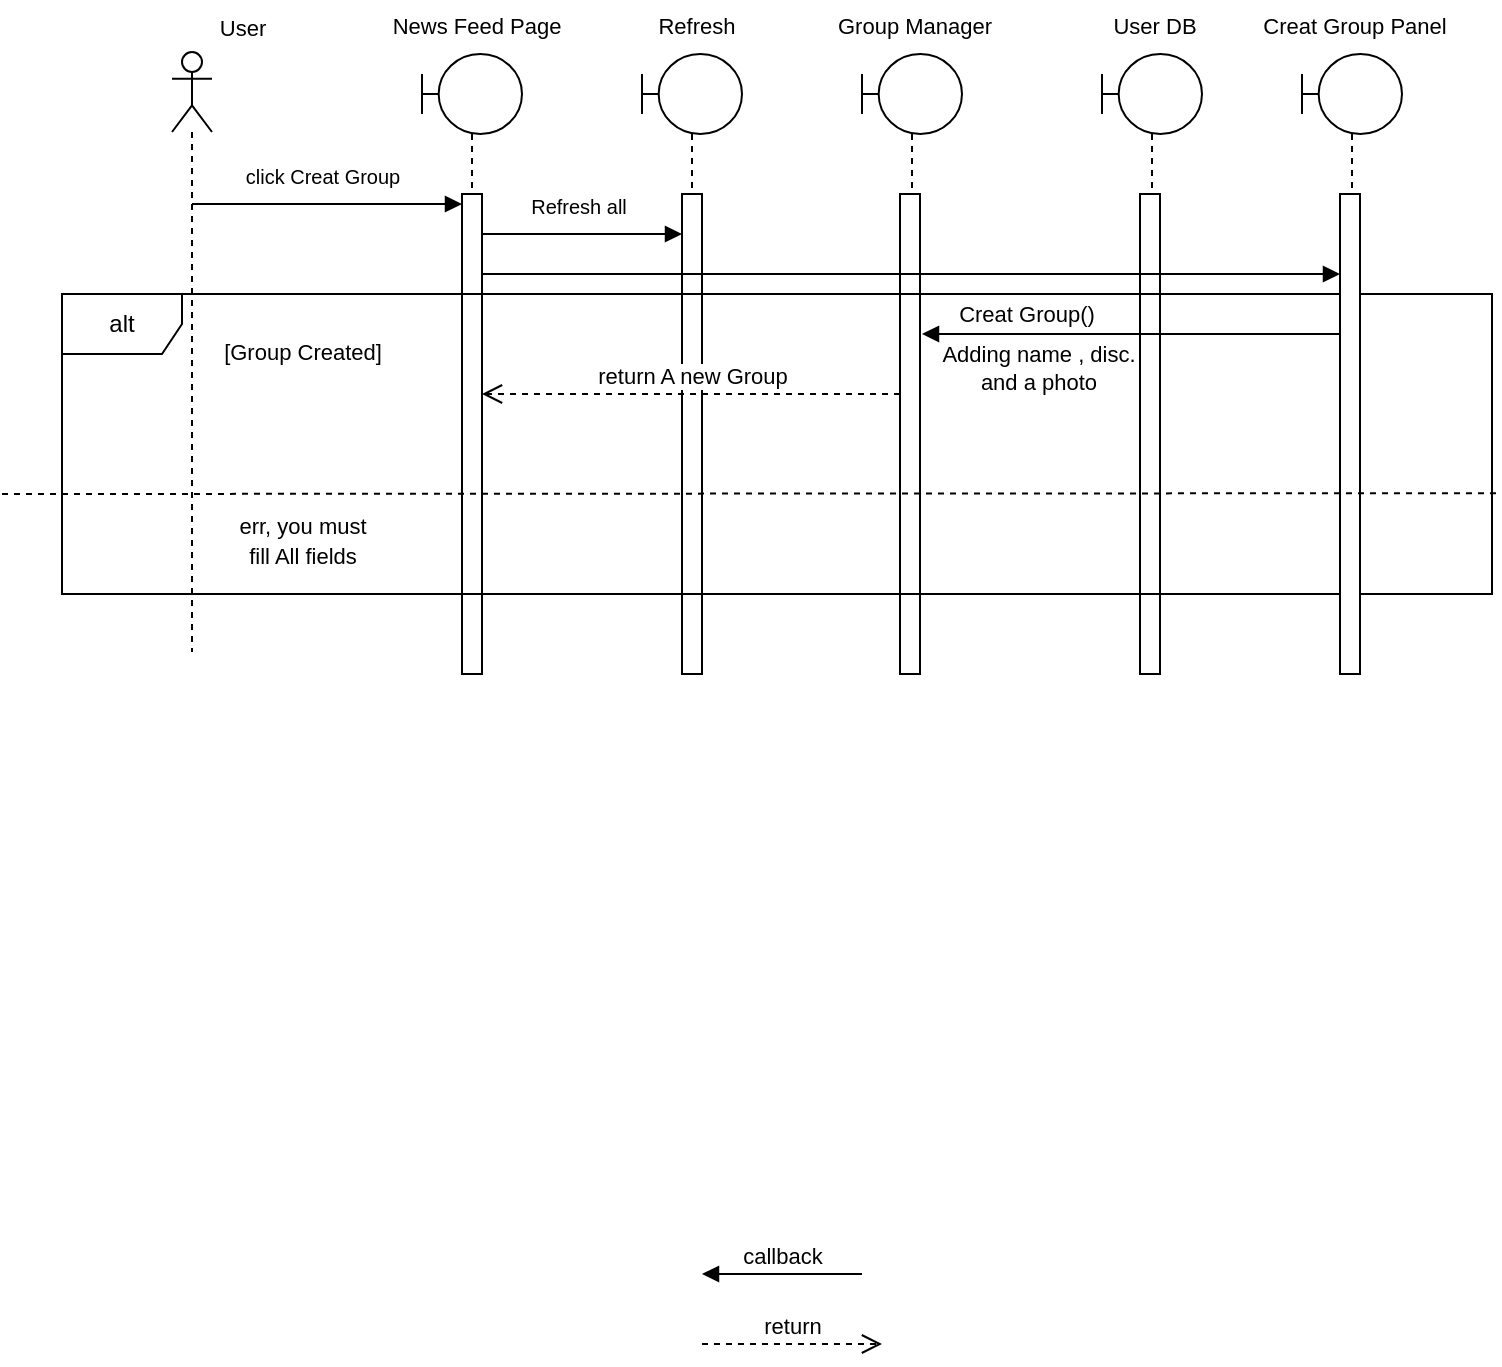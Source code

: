 <mxfile version="25.0.2">
  <diagram name="Page-1" id="donQDvCfuvcuXtyw7rYW">
    <mxGraphModel dx="1050" dy="621" grid="1" gridSize="10" guides="1" tooltips="1" connect="1" arrows="1" fold="1" page="1" pageScale="1" pageWidth="1169" pageHeight="827" math="0" shadow="0">
      <root>
        <mxCell id="0" />
        <mxCell id="1" parent="0" />
        <mxCell id="J9KB_oPN2-QWVoejYxuy-1" value="" style="shape=umlLifeline;perimeter=lifelinePerimeter;whiteSpace=wrap;html=1;container=1;dropTarget=0;collapsible=0;recursiveResize=0;outlineConnect=0;portConstraint=eastwest;newEdgeStyle={&quot;curved&quot;:0,&quot;rounded&quot;:0};participant=umlActor;" parent="1" vertex="1">
          <mxGeometry x="195" y="119" width="20" height="300" as="geometry" />
        </mxCell>
        <mxCell id="J9KB_oPN2-QWVoejYxuy-2" value="&lt;span style=&quot;font-weight: normal;&quot;&gt;&lt;font style=&quot;font-size: 11px;&quot;&gt;User&lt;/font&gt;&lt;/span&gt;" style="text;align=center;fontStyle=1;verticalAlign=middle;spacingLeft=3;spacingRight=3;strokeColor=none;rotatable=0;points=[[0,0.5],[1,0.5]];portConstraint=eastwest;html=1;" parent="1" vertex="1">
          <mxGeometry x="215" y="94" width="30" height="26" as="geometry" />
        </mxCell>
        <mxCell id="J9KB_oPN2-QWVoejYxuy-3" value="" style="html=1;points=[[0,0,0,0,5],[0,1,0,0,-5],[1,0,0,0,5],[1,1,0,0,-5]];perimeter=orthogonalPerimeter;outlineConnect=0;targetShapes=umlLifeline;portConstraint=eastwest;newEdgeStyle={&quot;curved&quot;:0,&quot;rounded&quot;:0};" parent="1" vertex="1">
          <mxGeometry x="340" y="190" width="10" height="240" as="geometry" />
        </mxCell>
        <mxCell id="J9KB_oPN2-QWVoejYxuy-4" value="callback" style="html=1;verticalAlign=bottom;endArrow=block;curved=0;rounded=0;" parent="1" edge="1">
          <mxGeometry relative="1" as="geometry">
            <mxPoint x="540" y="730" as="sourcePoint" />
            <mxPoint x="460" y="730" as="targetPoint" />
          </mxGeometry>
        </mxCell>
        <mxCell id="J9KB_oPN2-QWVoejYxuy-5" value="return" style="html=1;verticalAlign=bottom;endArrow=open;dashed=1;endSize=8;curved=0;rounded=0;exitX=1;exitY=1;exitDx=0;exitDy=-5;" parent="1" edge="1">
          <mxGeometry relative="1" as="geometry">
            <mxPoint x="550" y="765" as="targetPoint" />
            <mxPoint x="460" y="765" as="sourcePoint" />
          </mxGeometry>
        </mxCell>
        <mxCell id="J9KB_oPN2-QWVoejYxuy-6" value="" style="shape=umlLifeline;perimeter=lifelinePerimeter;whiteSpace=wrap;html=1;container=1;dropTarget=0;collapsible=0;recursiveResize=0;outlineConnect=0;portConstraint=eastwest;newEdgeStyle={&quot;curved&quot;:0,&quot;rounded&quot;:0};participant=umlBoundary;" parent="1" vertex="1">
          <mxGeometry x="320" y="120" width="50" height="70" as="geometry" />
        </mxCell>
        <mxCell id="J9KB_oPN2-QWVoejYxuy-7" value="&lt;span style=&quot;font-weight: normal;&quot;&gt;&lt;font style=&quot;font-size: 11px;&quot;&gt;News Feed Page&lt;/font&gt;&lt;/span&gt;" style="text;align=center;fontStyle=1;verticalAlign=middle;spacingLeft=3;spacingRight=3;strokeColor=none;rotatable=0;points=[[0,0.5],[1,0.5]];portConstraint=eastwest;html=1;" parent="1" vertex="1">
          <mxGeometry x="332" y="93" width="30" height="26" as="geometry" />
        </mxCell>
        <mxCell id="J9KB_oPN2-QWVoejYxuy-8" value="" style="html=1;points=[[0,0,0,0,5],[0,1,0,0,-5],[1,0,0,0,5],[1,1,0,0,-5]];perimeter=orthogonalPerimeter;outlineConnect=0;targetShapes=umlLifeline;portConstraint=eastwest;newEdgeStyle={&quot;curved&quot;:0,&quot;rounded&quot;:0};" parent="1" vertex="1">
          <mxGeometry x="450" y="190" width="10" height="240" as="geometry" />
        </mxCell>
        <mxCell id="J9KB_oPN2-QWVoejYxuy-9" value="" style="shape=umlLifeline;perimeter=lifelinePerimeter;whiteSpace=wrap;html=1;container=1;dropTarget=0;collapsible=0;recursiveResize=0;outlineConnect=0;portConstraint=eastwest;newEdgeStyle={&quot;curved&quot;:0,&quot;rounded&quot;:0};participant=umlBoundary;" parent="1" vertex="1">
          <mxGeometry x="430" y="120" width="50" height="70" as="geometry" />
        </mxCell>
        <mxCell id="J9KB_oPN2-QWVoejYxuy-10" value="&lt;span style=&quot;font-weight: normal;&quot;&gt;&lt;font style=&quot;font-size: 11px;&quot;&gt;Refresh&lt;/font&gt;&lt;/span&gt;" style="text;align=center;fontStyle=1;verticalAlign=middle;spacingLeft=3;spacingRight=3;strokeColor=none;rotatable=0;points=[[0,0.5],[1,0.5]];portConstraint=eastwest;html=1;" parent="1" vertex="1">
          <mxGeometry x="442" y="93" width="30" height="26" as="geometry" />
        </mxCell>
        <mxCell id="J9KB_oPN2-QWVoejYxuy-11" value="" style="html=1;points=[[0,0,0,0,5],[0,1,0,0,-5],[1,0,0,0,5],[1,1,0,0,-5]];perimeter=orthogonalPerimeter;outlineConnect=0;targetShapes=umlLifeline;portConstraint=eastwest;newEdgeStyle={&quot;curved&quot;:0,&quot;rounded&quot;:0};" parent="1" vertex="1">
          <mxGeometry x="559" y="190" width="10" height="240" as="geometry" />
        </mxCell>
        <mxCell id="J9KB_oPN2-QWVoejYxuy-12" value="&lt;span style=&quot;font-weight: normal;&quot;&gt;&lt;font style=&quot;font-size: 11px;&quot;&gt;Group Manager&lt;/font&gt;&lt;/span&gt;" style="text;align=center;fontStyle=1;verticalAlign=middle;spacingLeft=3;spacingRight=3;strokeColor=none;rotatable=0;points=[[0,0.5],[1,0.5]];portConstraint=eastwest;html=1;" parent="1" vertex="1">
          <mxGeometry x="551" y="93" width="30" height="26" as="geometry" />
        </mxCell>
        <mxCell id="J9KB_oPN2-QWVoejYxuy-13" value="" style="shape=umlLifeline;perimeter=lifelinePerimeter;whiteSpace=wrap;html=1;container=1;dropTarget=0;collapsible=0;recursiveResize=0;outlineConnect=0;portConstraint=eastwest;newEdgeStyle={&quot;curved&quot;:0,&quot;rounded&quot;:0};participant=umlBoundary;" parent="1" vertex="1">
          <mxGeometry x="540" y="120" width="50" height="70" as="geometry" />
        </mxCell>
        <mxCell id="J9KB_oPN2-QWVoejYxuy-14" value="&lt;font size=&quot;1&quot;&gt;click Creat Group&lt;/font&gt;" style="html=1;verticalAlign=bottom;endArrow=block;curved=0;rounded=0;entryX=0;entryY=0;entryDx=0;entryDy=5;entryPerimeter=0;" parent="1" source="J9KB_oPN2-QWVoejYxuy-1" target="J9KB_oPN2-QWVoejYxuy-3" edge="1">
          <mxGeometry x="-0.036" y="5" relative="1" as="geometry">
            <mxPoint x="260" y="220" as="sourcePoint" />
            <mxPoint x="280" y="160" as="targetPoint" />
            <mxPoint as="offset" />
          </mxGeometry>
        </mxCell>
        <mxCell id="J9KB_oPN2-QWVoejYxuy-15" value="&lt;font size=&quot;1&quot;&gt;Refresh all&lt;/font&gt;" style="html=1;verticalAlign=bottom;endArrow=block;curved=0;rounded=0;entryX=0;entryY=0;entryDx=0;entryDy=5;entryPerimeter=0;" parent="1" edge="1">
          <mxGeometry x="-0.036" y="5" relative="1" as="geometry">
            <mxPoint x="350" y="210" as="sourcePoint" />
            <mxPoint x="450" y="210" as="targetPoint" />
            <mxPoint as="offset" />
          </mxGeometry>
        </mxCell>
        <mxCell id="J9KB_oPN2-QWVoejYxuy-16" value="" style="html=1;points=[[0,0,0,0,5],[0,1,0,0,-5],[1,0,0,0,5],[1,1,0,0,-5]];perimeter=orthogonalPerimeter;outlineConnect=0;targetShapes=umlLifeline;portConstraint=eastwest;newEdgeStyle={&quot;curved&quot;:0,&quot;rounded&quot;:0};" parent="1" vertex="1">
          <mxGeometry x="679" y="190" width="10" height="240" as="geometry" />
        </mxCell>
        <mxCell id="J9KB_oPN2-QWVoejYxuy-17" value="&lt;span style=&quot;font-weight: normal;&quot;&gt;&lt;font style=&quot;font-size: 11px;&quot;&gt;User DB&lt;/font&gt;&lt;/span&gt;" style="text;align=center;fontStyle=1;verticalAlign=middle;spacingLeft=3;spacingRight=3;strokeColor=none;rotatable=0;points=[[0,0.5],[1,0.5]];portConstraint=eastwest;html=1;" parent="1" vertex="1">
          <mxGeometry x="671" y="93" width="30" height="26" as="geometry" />
        </mxCell>
        <mxCell id="J9KB_oPN2-QWVoejYxuy-18" value="" style="shape=umlLifeline;perimeter=lifelinePerimeter;whiteSpace=wrap;html=1;container=1;dropTarget=0;collapsible=0;recursiveResize=0;outlineConnect=0;portConstraint=eastwest;newEdgeStyle={&quot;curved&quot;:0,&quot;rounded&quot;:0};participant=umlBoundary;" parent="1" vertex="1">
          <mxGeometry x="660" y="120" width="50" height="70" as="geometry" />
        </mxCell>
        <mxCell id="J9KB_oPN2-QWVoejYxuy-19" value="" style="html=1;verticalAlign=bottom;endArrow=block;curved=0;rounded=0;" parent="1" target="J9KB_oPN2-QWVoejYxuy-23" edge="1">
          <mxGeometry x="0.772" relative="1" as="geometry">
            <mxPoint x="350" y="230" as="sourcePoint" />
            <mxPoint x="450" y="230" as="targetPoint" />
            <mxPoint as="offset" />
          </mxGeometry>
        </mxCell>
        <mxCell id="J9KB_oPN2-QWVoejYxuy-20" value="" style="html=1;verticalAlign=bottom;endArrow=block;curved=0;rounded=0;" parent="1" source="J9KB_oPN2-QWVoejYxuy-23" edge="1">
          <mxGeometry x="0.641" y="20" relative="1" as="geometry">
            <mxPoint x="469" y="260" as="sourcePoint" />
            <mxPoint x="570" y="260" as="targetPoint" />
            <mxPoint as="offset" />
          </mxGeometry>
        </mxCell>
        <mxCell id="J9KB_oPN2-QWVoejYxuy-30" value="Creat Group()" style="edgeLabel;html=1;align=center;verticalAlign=middle;resizable=0;points=[];" parent="J9KB_oPN2-QWVoejYxuy-20" vertex="1" connectable="0">
          <mxGeometry x="0.505" relative="1" as="geometry">
            <mxPoint y="-10" as="offset" />
          </mxGeometry>
        </mxCell>
        <mxCell id="J9KB_oPN2-QWVoejYxuy-33" value="Adding name , disc.&lt;div&gt;and a photo&lt;/div&gt;" style="edgeLabel;html=1;align=center;verticalAlign=middle;resizable=0;points=[];" parent="J9KB_oPN2-QWVoejYxuy-20" vertex="1" connectable="0">
          <mxGeometry x="0.123" relative="1" as="geometry">
            <mxPoint x="-34" y="17" as="offset" />
          </mxGeometry>
        </mxCell>
        <mxCell id="J9KB_oPN2-QWVoejYxuy-21" value="alt" style="shape=umlFrame;whiteSpace=wrap;html=1;pointerEvents=0;" parent="1" vertex="1">
          <mxGeometry x="140" y="240" width="715" height="150" as="geometry" />
        </mxCell>
        <mxCell id="J9KB_oPN2-QWVoejYxuy-23" value="" style="html=1;points=[[0,0,0,0,5],[0,1,0,0,-5],[1,0,0,0,5],[1,1,0,0,-5]];perimeter=orthogonalPerimeter;outlineConnect=0;targetShapes=umlLifeline;portConstraint=eastwest;newEdgeStyle={&quot;curved&quot;:0,&quot;rounded&quot;:0};" parent="1" vertex="1">
          <mxGeometry x="779" y="190" width="10" height="240" as="geometry" />
        </mxCell>
        <mxCell id="J9KB_oPN2-QWVoejYxuy-24" value="" style="shape=umlLifeline;perimeter=lifelinePerimeter;whiteSpace=wrap;html=1;container=1;dropTarget=0;collapsible=0;recursiveResize=0;outlineConnect=0;portConstraint=eastwest;newEdgeStyle={&quot;curved&quot;:0,&quot;rounded&quot;:0};participant=umlBoundary;" parent="1" vertex="1">
          <mxGeometry x="760" y="120" width="50" height="70" as="geometry" />
        </mxCell>
        <mxCell id="J9KB_oPN2-QWVoejYxuy-25" value="&lt;span style=&quot;font-weight: normal;&quot;&gt;&lt;font style=&quot;font-size: 11px;&quot;&gt;Creat Group Panel&lt;/font&gt;&lt;/span&gt;" style="text;align=center;fontStyle=1;verticalAlign=middle;spacingLeft=3;spacingRight=3;strokeColor=none;rotatable=0;points=[[0,0.5],[1,0.5]];portConstraint=eastwest;html=1;" parent="1" vertex="1">
          <mxGeometry x="771" y="93" width="30" height="26" as="geometry" />
        </mxCell>
        <mxCell id="J9KB_oPN2-QWVoejYxuy-27" value="&lt;span style=&quot;font-weight: normal;&quot;&gt;&lt;font style=&quot;font-size: 11px;&quot;&gt;[Group Created]&lt;/font&gt;&lt;/span&gt;" style="text;align=center;fontStyle=1;verticalAlign=middle;spacingLeft=3;spacingRight=3;strokeColor=none;rotatable=0;points=[[0,0.5],[1,0.5]];portConstraint=eastwest;html=1;" parent="1" vertex="1">
          <mxGeometry x="245" y="256" width="30" height="26" as="geometry" />
        </mxCell>
        <mxCell id="J9KB_oPN2-QWVoejYxuy-28" value="&lt;span style=&quot;font-weight: normal;&quot;&gt;&lt;font style=&quot;font-size: 11px;&quot;&gt;err, you must&lt;/font&gt;&lt;/span&gt;&lt;div&gt;&lt;span style=&quot;font-weight: normal;&quot;&gt;&lt;font style=&quot;font-size: 11px;&quot;&gt;fill All fields&lt;/font&gt;&lt;/span&gt;&lt;/div&gt;" style="text;align=center;fontStyle=1;verticalAlign=middle;spacingLeft=3;spacingRight=3;strokeColor=none;rotatable=0;points=[[0,0.5],[1,0.5]];portConstraint=eastwest;html=1;" parent="1" vertex="1">
          <mxGeometry x="245" y="350" width="30" height="26" as="geometry" />
        </mxCell>
        <mxCell id="J9KB_oPN2-QWVoejYxuy-29" value="" style="html=1;verticalAlign=bottom;endArrow=none;dashed=1;endSize=8;curved=0;rounded=0;endFill=0;entryX=1.003;entryY=0.664;entryDx=0;entryDy=0;entryPerimeter=0;" parent="1" target="J9KB_oPN2-QWVoejYxuy-21" edge="1">
          <mxGeometry relative="1" as="geometry">
            <mxPoint x="280" y="450" as="targetPoint" />
            <mxPoint x="110" y="340" as="sourcePoint" />
          </mxGeometry>
        </mxCell>
        <mxCell id="J9KB_oPN2-QWVoejYxuy-32" value="return A new Group" style="html=1;verticalAlign=bottom;endArrow=open;dashed=1;endSize=8;curved=0;rounded=0;" parent="1" target="J9KB_oPN2-QWVoejYxuy-3" edge="1">
          <mxGeometry relative="1" as="geometry">
            <mxPoint x="449" y="290" as="targetPoint" />
            <mxPoint x="559" y="290" as="sourcePoint" />
          </mxGeometry>
        </mxCell>
      </root>
    </mxGraphModel>
  </diagram>
</mxfile>
